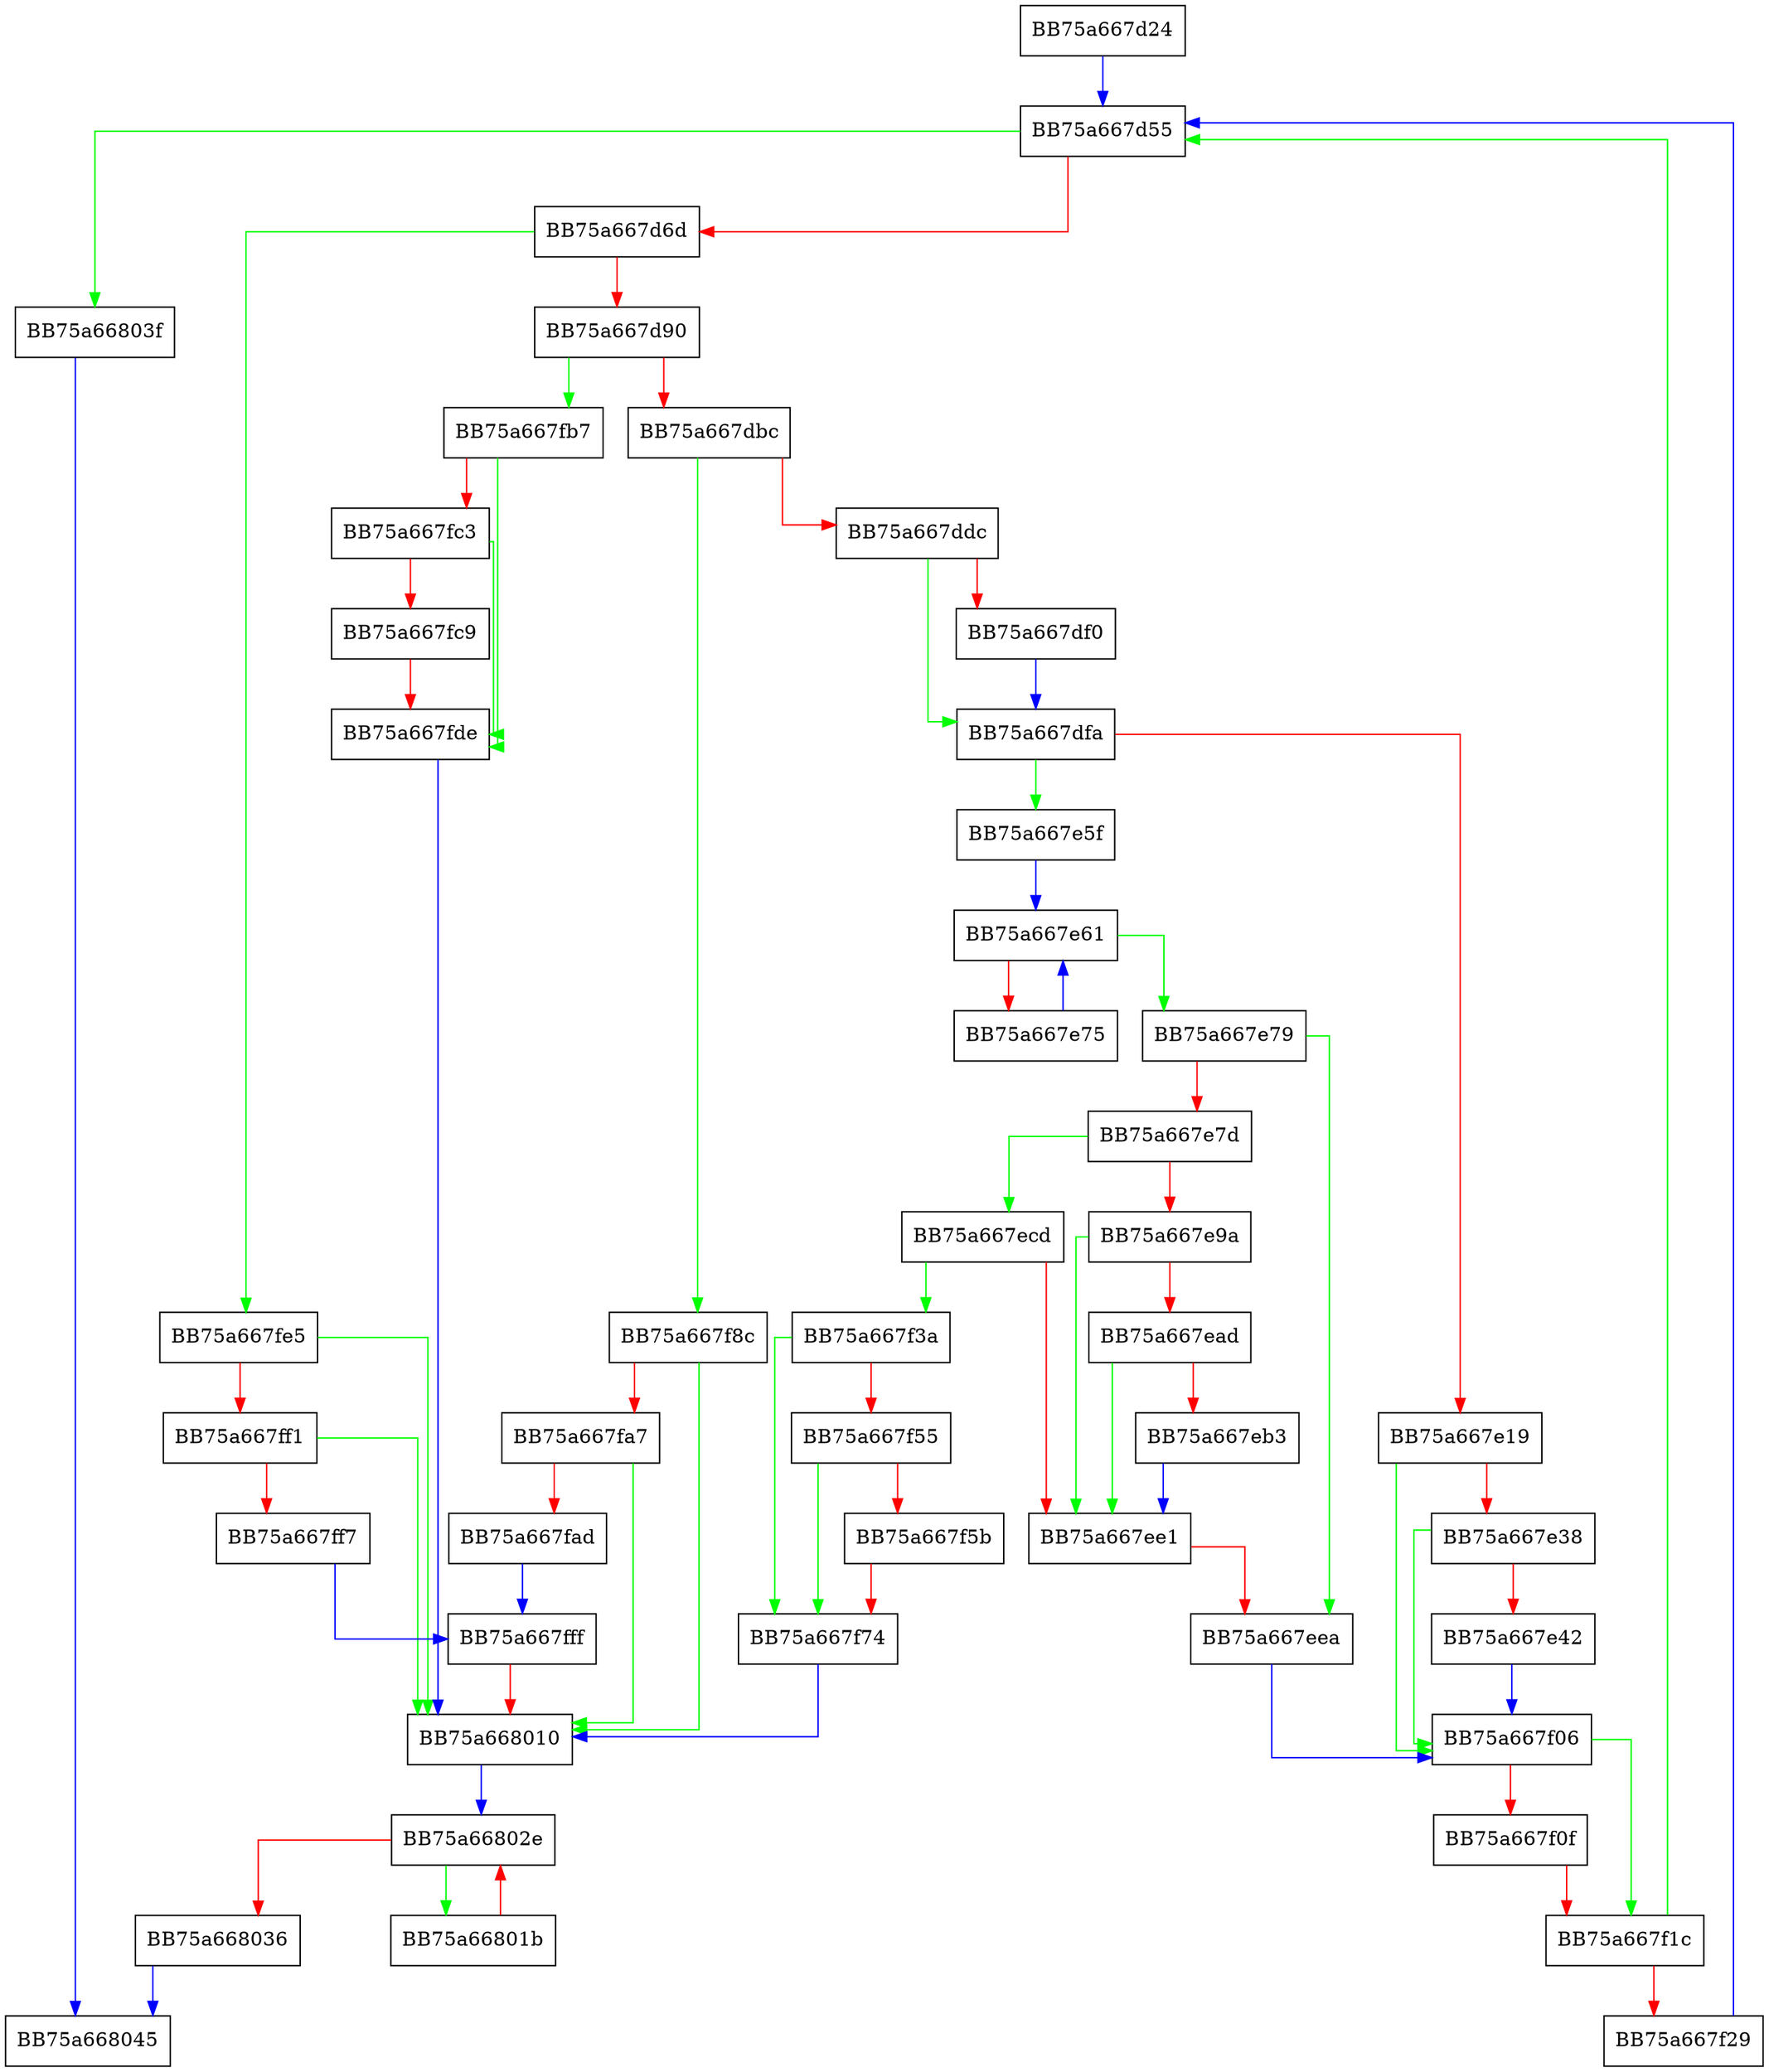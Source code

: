 digraph GetResourcesReport {
  node [shape="box"];
  graph [splines=ortho];
  BB75a667d24 -> BB75a667d55 [color="blue"];
  BB75a667d55 -> BB75a66803f [color="green"];
  BB75a667d55 -> BB75a667d6d [color="red"];
  BB75a667d6d -> BB75a667fe5 [color="green"];
  BB75a667d6d -> BB75a667d90 [color="red"];
  BB75a667d90 -> BB75a667fb7 [color="green"];
  BB75a667d90 -> BB75a667dbc [color="red"];
  BB75a667dbc -> BB75a667f8c [color="green"];
  BB75a667dbc -> BB75a667ddc [color="red"];
  BB75a667ddc -> BB75a667dfa [color="green"];
  BB75a667ddc -> BB75a667df0 [color="red"];
  BB75a667df0 -> BB75a667dfa [color="blue"];
  BB75a667dfa -> BB75a667e5f [color="green"];
  BB75a667dfa -> BB75a667e19 [color="red"];
  BB75a667e19 -> BB75a667f06 [color="green"];
  BB75a667e19 -> BB75a667e38 [color="red"];
  BB75a667e38 -> BB75a667f06 [color="green"];
  BB75a667e38 -> BB75a667e42 [color="red"];
  BB75a667e42 -> BB75a667f06 [color="blue"];
  BB75a667e5f -> BB75a667e61 [color="blue"];
  BB75a667e61 -> BB75a667e79 [color="green"];
  BB75a667e61 -> BB75a667e75 [color="red"];
  BB75a667e75 -> BB75a667e61 [color="blue"];
  BB75a667e79 -> BB75a667eea [color="green"];
  BB75a667e79 -> BB75a667e7d [color="red"];
  BB75a667e7d -> BB75a667ecd [color="green"];
  BB75a667e7d -> BB75a667e9a [color="red"];
  BB75a667e9a -> BB75a667ee1 [color="green"];
  BB75a667e9a -> BB75a667ead [color="red"];
  BB75a667ead -> BB75a667ee1 [color="green"];
  BB75a667ead -> BB75a667eb3 [color="red"];
  BB75a667eb3 -> BB75a667ee1 [color="blue"];
  BB75a667ecd -> BB75a667f3a [color="green"];
  BB75a667ecd -> BB75a667ee1 [color="red"];
  BB75a667ee1 -> BB75a667eea [color="red"];
  BB75a667eea -> BB75a667f06 [color="blue"];
  BB75a667f06 -> BB75a667f1c [color="green"];
  BB75a667f06 -> BB75a667f0f [color="red"];
  BB75a667f0f -> BB75a667f1c [color="red"];
  BB75a667f1c -> BB75a667d55 [color="green"];
  BB75a667f1c -> BB75a667f29 [color="red"];
  BB75a667f29 -> BB75a667d55 [color="blue"];
  BB75a667f3a -> BB75a667f74 [color="green"];
  BB75a667f3a -> BB75a667f55 [color="red"];
  BB75a667f55 -> BB75a667f74 [color="green"];
  BB75a667f55 -> BB75a667f5b [color="red"];
  BB75a667f5b -> BB75a667f74 [color="red"];
  BB75a667f74 -> BB75a668010 [color="blue"];
  BB75a667f8c -> BB75a668010 [color="green"];
  BB75a667f8c -> BB75a667fa7 [color="red"];
  BB75a667fa7 -> BB75a668010 [color="green"];
  BB75a667fa7 -> BB75a667fad [color="red"];
  BB75a667fad -> BB75a667fff [color="blue"];
  BB75a667fb7 -> BB75a667fde [color="green"];
  BB75a667fb7 -> BB75a667fc3 [color="red"];
  BB75a667fc3 -> BB75a667fde [color="green"];
  BB75a667fc3 -> BB75a667fc9 [color="red"];
  BB75a667fc9 -> BB75a667fde [color="red"];
  BB75a667fde -> BB75a668010 [color="blue"];
  BB75a667fe5 -> BB75a668010 [color="green"];
  BB75a667fe5 -> BB75a667ff1 [color="red"];
  BB75a667ff1 -> BB75a668010 [color="green"];
  BB75a667ff1 -> BB75a667ff7 [color="red"];
  BB75a667ff7 -> BB75a667fff [color="blue"];
  BB75a667fff -> BB75a668010 [color="red"];
  BB75a668010 -> BB75a66802e [color="blue"];
  BB75a66801b -> BB75a66802e [color="red"];
  BB75a66802e -> BB75a66801b [color="green"];
  BB75a66802e -> BB75a668036 [color="red"];
  BB75a668036 -> BB75a668045 [color="blue"];
  BB75a66803f -> BB75a668045 [color="blue"];
}